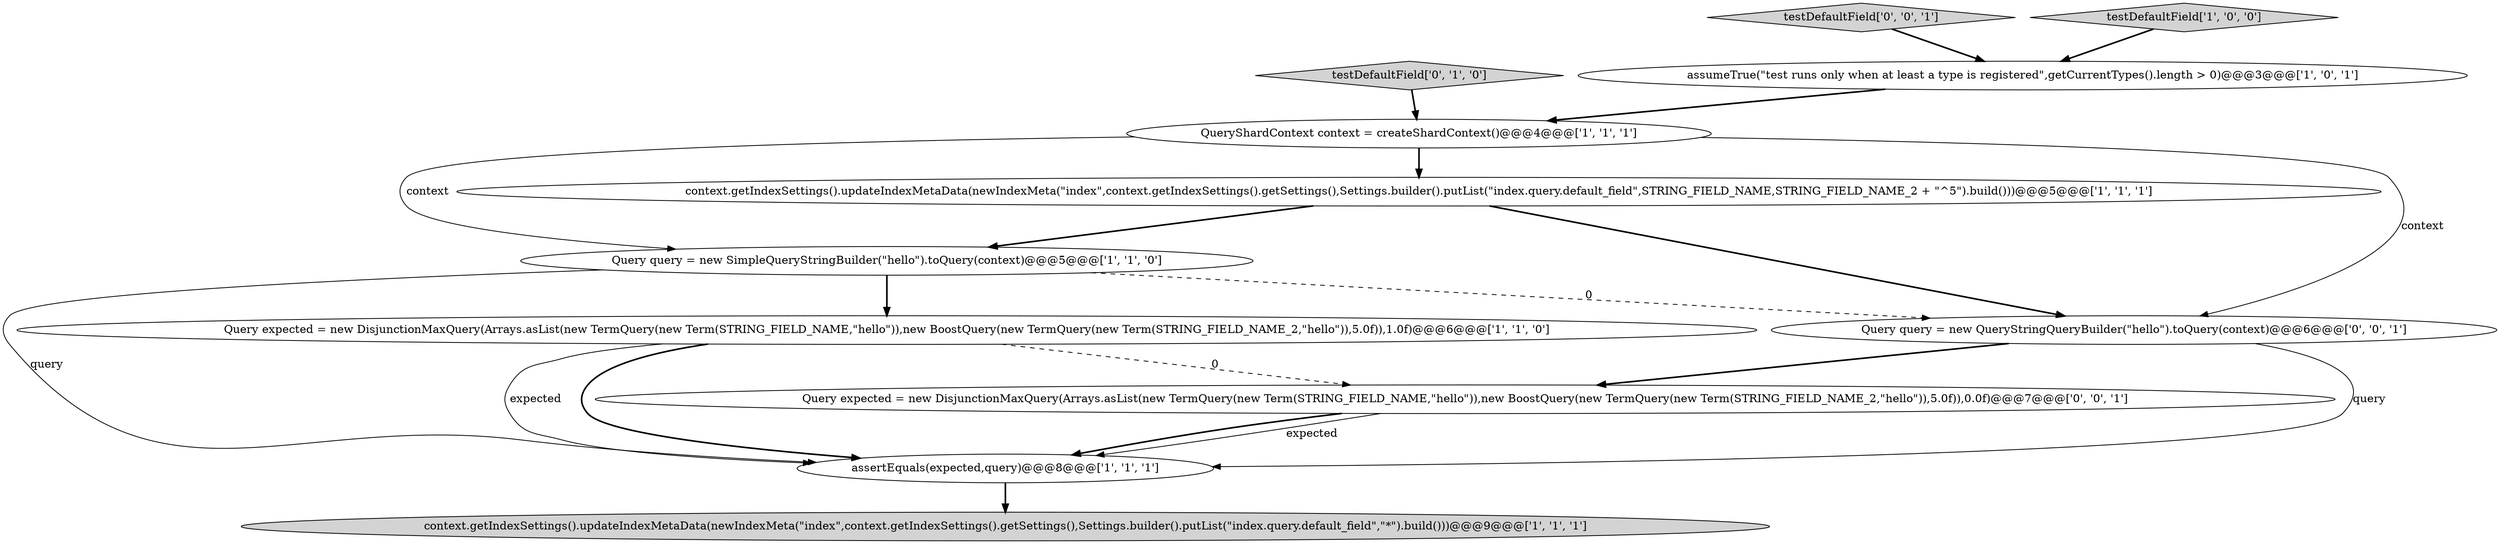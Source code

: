digraph {
8 [style = filled, label = "testDefaultField['0', '1', '0']", fillcolor = lightgray, shape = diamond image = "AAA0AAABBB2BBB"];
3 [style = filled, label = "Query query = new SimpleQueryStringBuilder(\"hello\").toQuery(context)@@@5@@@['1', '1', '0']", fillcolor = white, shape = ellipse image = "AAA0AAABBB1BBB"];
0 [style = filled, label = "assumeTrue(\"test runs only when at least a type is registered\",getCurrentTypes().length > 0)@@@3@@@['1', '0', '1']", fillcolor = white, shape = ellipse image = "AAA0AAABBB1BBB"];
2 [style = filled, label = "assertEquals(expected,query)@@@8@@@['1', '1', '1']", fillcolor = white, shape = ellipse image = "AAA0AAABBB1BBB"];
11 [style = filled, label = "testDefaultField['0', '0', '1']", fillcolor = lightgray, shape = diamond image = "AAA0AAABBB3BBB"];
6 [style = filled, label = "Query expected = new DisjunctionMaxQuery(Arrays.asList(new TermQuery(new Term(STRING_FIELD_NAME,\"hello\")),new BoostQuery(new TermQuery(new Term(STRING_FIELD_NAME_2,\"hello\")),5.0f)),1.0f)@@@6@@@['1', '1', '0']", fillcolor = white, shape = ellipse image = "AAA0AAABBB1BBB"];
4 [style = filled, label = "context.getIndexSettings().updateIndexMetaData(newIndexMeta(\"index\",context.getIndexSettings().getSettings(),Settings.builder().putList(\"index.query.default_field\",STRING_FIELD_NAME,STRING_FIELD_NAME_2 + \"^5\").build()))@@@5@@@['1', '1', '1']", fillcolor = white, shape = ellipse image = "AAA0AAABBB1BBB"];
9 [style = filled, label = "Query query = new QueryStringQueryBuilder(\"hello\").toQuery(context)@@@6@@@['0', '0', '1']", fillcolor = white, shape = ellipse image = "AAA0AAABBB3BBB"];
5 [style = filled, label = "context.getIndexSettings().updateIndexMetaData(newIndexMeta(\"index\",context.getIndexSettings().getSettings(),Settings.builder().putList(\"index.query.default_field\",\"*\").build()))@@@9@@@['1', '1', '1']", fillcolor = lightgray, shape = ellipse image = "AAA0AAABBB1BBB"];
10 [style = filled, label = "Query expected = new DisjunctionMaxQuery(Arrays.asList(new TermQuery(new Term(STRING_FIELD_NAME,\"hello\")),new BoostQuery(new TermQuery(new Term(STRING_FIELD_NAME_2,\"hello\")),5.0f)),0.0f)@@@7@@@['0', '0', '1']", fillcolor = white, shape = ellipse image = "AAA0AAABBB3BBB"];
7 [style = filled, label = "testDefaultField['1', '0', '0']", fillcolor = lightgray, shape = diamond image = "AAA0AAABBB1BBB"];
1 [style = filled, label = "QueryShardContext context = createShardContext()@@@4@@@['1', '1', '1']", fillcolor = white, shape = ellipse image = "AAA0AAABBB1BBB"];
3->2 [style = solid, label="query"];
8->1 [style = bold, label=""];
4->9 [style = bold, label=""];
4->3 [style = bold, label=""];
3->6 [style = bold, label=""];
1->4 [style = bold, label=""];
10->2 [style = bold, label=""];
7->0 [style = bold, label=""];
11->0 [style = bold, label=""];
6->2 [style = solid, label="expected"];
6->10 [style = dashed, label="0"];
1->9 [style = solid, label="context"];
9->10 [style = bold, label=""];
3->9 [style = dashed, label="0"];
10->2 [style = solid, label="expected"];
0->1 [style = bold, label=""];
2->5 [style = bold, label=""];
1->3 [style = solid, label="context"];
6->2 [style = bold, label=""];
9->2 [style = solid, label="query"];
}
